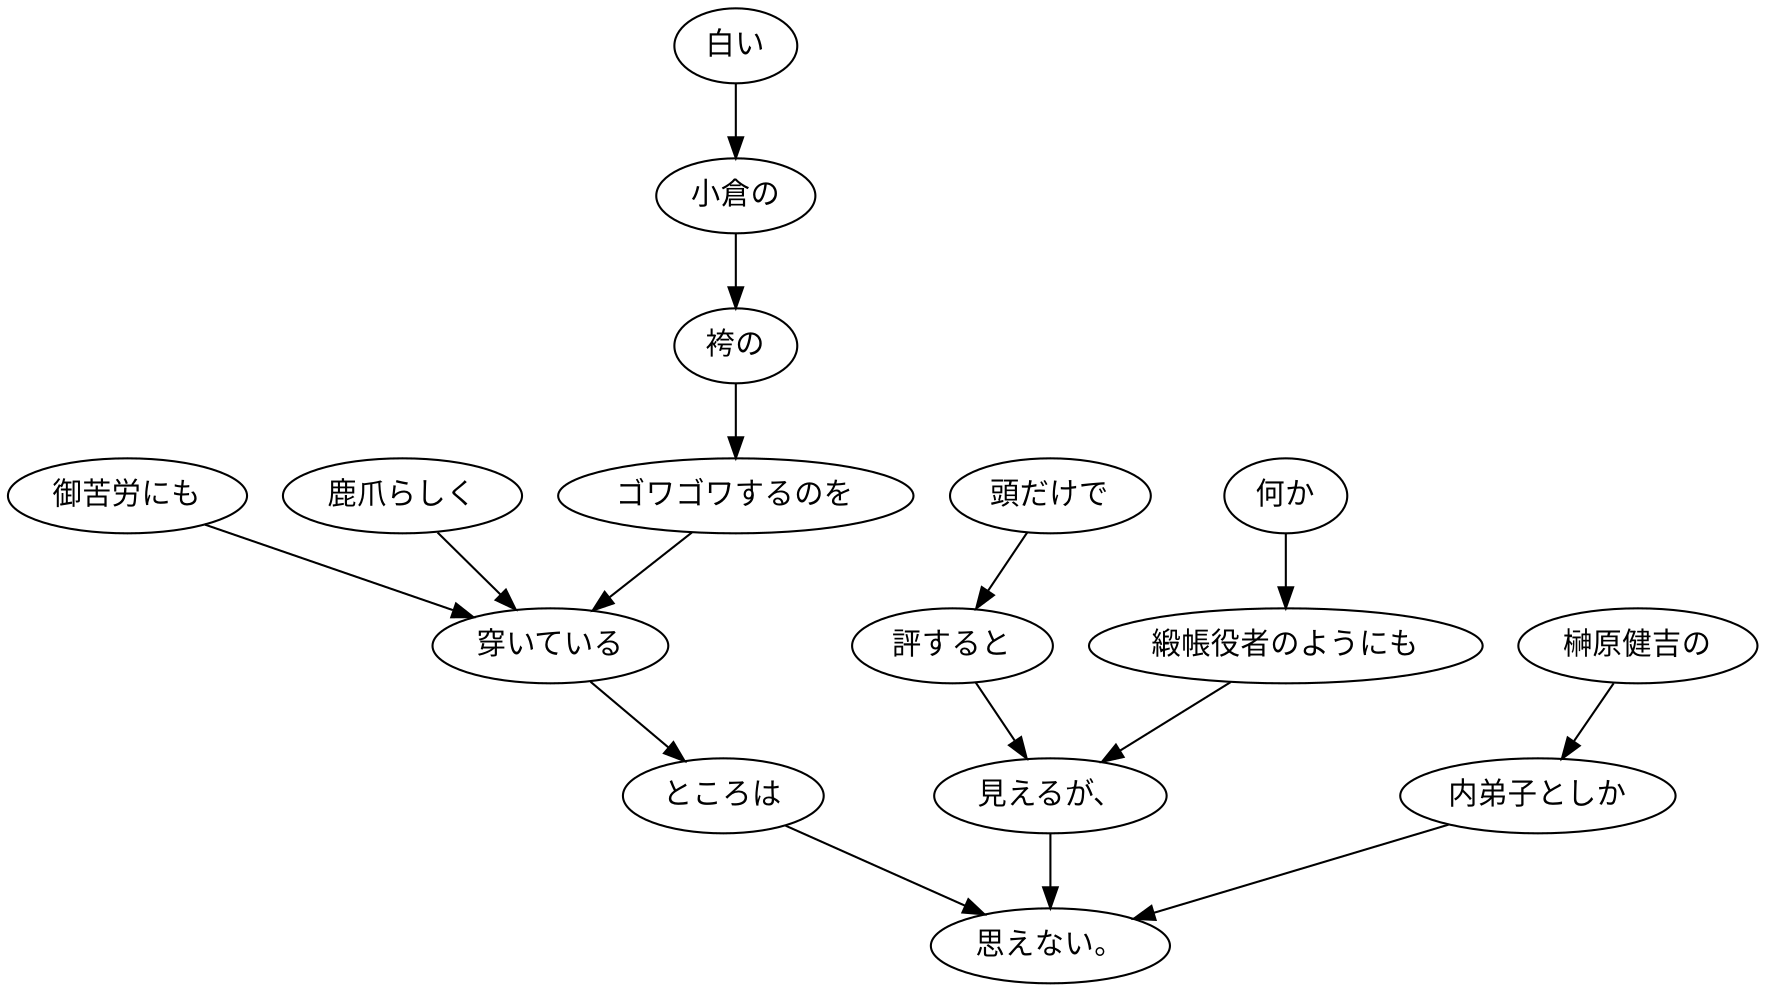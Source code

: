 digraph graph3749 {
	node0 [label="頭だけで"];
	node1 [label="評すると"];
	node2 [label="何か"];
	node3 [label="緞帳役者のようにも"];
	node4 [label="見えるが、"];
	node5 [label="白い"];
	node6 [label="小倉の"];
	node7 [label="袴の"];
	node8 [label="ゴワゴワするのを"];
	node9 [label="御苦労にも"];
	node10 [label="鹿爪らしく"];
	node11 [label="穿いている"];
	node12 [label="ところは"];
	node13 [label="榊原健吉の"];
	node14 [label="内弟子としか"];
	node15 [label="思えない。"];
	node0 -> node1;
	node1 -> node4;
	node2 -> node3;
	node3 -> node4;
	node4 -> node15;
	node5 -> node6;
	node6 -> node7;
	node7 -> node8;
	node8 -> node11;
	node9 -> node11;
	node10 -> node11;
	node11 -> node12;
	node12 -> node15;
	node13 -> node14;
	node14 -> node15;
}
